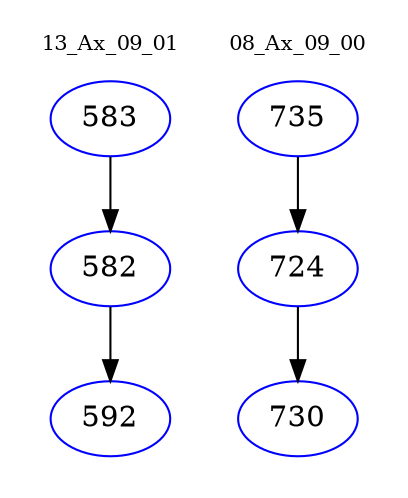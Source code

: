 digraph{
subgraph cluster_0 {
color = white
label = "13_Ax_09_01";
fontsize=10;
T0_583 [label="583", color="blue"]
T0_583 -> T0_582 [color="black"]
T0_582 [label="582", color="blue"]
T0_582 -> T0_592 [color="black"]
T0_592 [label="592", color="blue"]
}
subgraph cluster_1 {
color = white
label = "08_Ax_09_00";
fontsize=10;
T1_735 [label="735", color="blue"]
T1_735 -> T1_724 [color="black"]
T1_724 [label="724", color="blue"]
T1_724 -> T1_730 [color="black"]
T1_730 [label="730", color="blue"]
}
}
